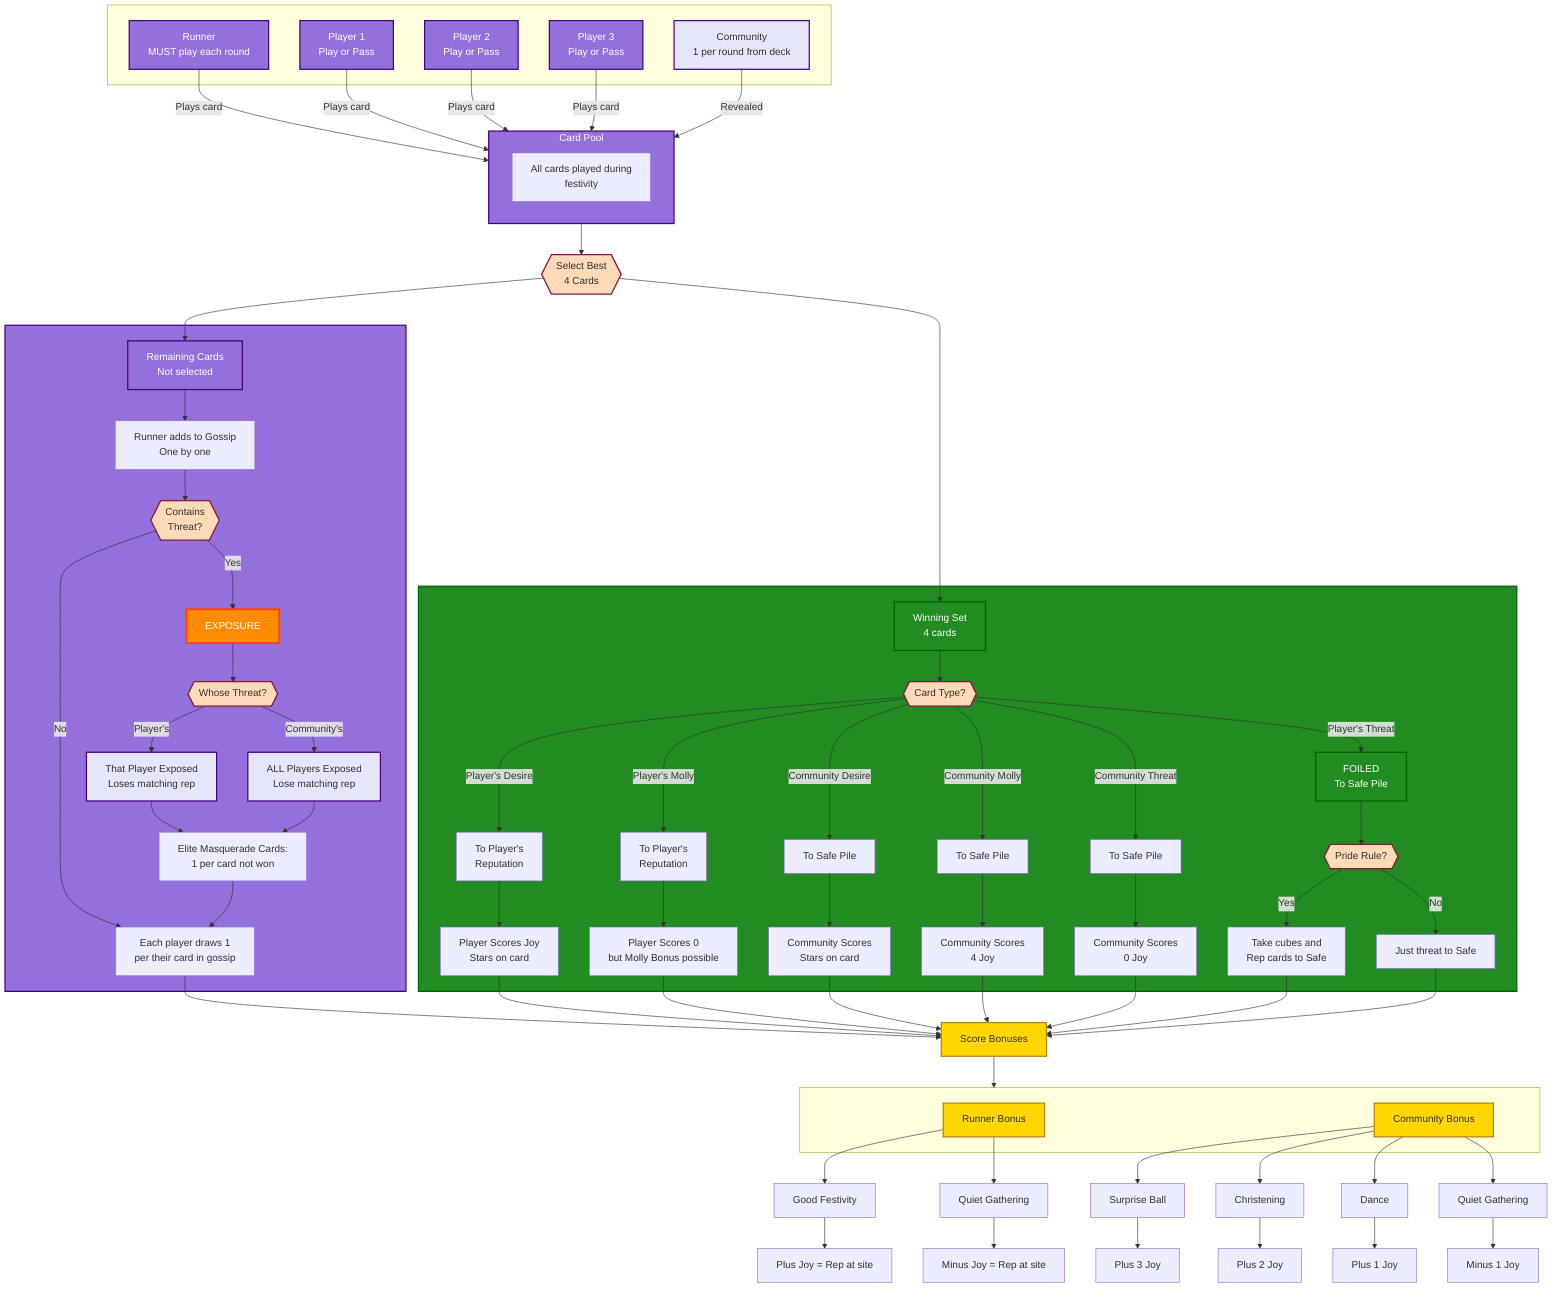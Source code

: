 flowchart TD
    %% Top Header Row
    subgraph header[" "]
        direction LR
        Runner["Runner<br/>MUST play each round"]
        P1["Player 1<br/>Play or Pass"]
        P2["Player 2<br/>Play or Pass"]
        P3["Player 3<br/>Play or Pass"]
        Community["Community<br/>1 per round from deck"]
    end
    
    %% Card Pool
    subgraph pool["Card Pool"]
        AllCards["All cards played during<br/>festivity"]
    end
    
    Runner -->|Plays card| pool
    P1 -->|Plays card| pool
    P2 -->|Plays card| pool
    P3 -->|Plays card| pool
    Community -->|Revealed| pool
    
    %% Selection
    pool --> SelectBest{{"Select Best<br/>4 Cards"}}
    
    %% Two main branches
    SelectBest --> RemCards
    SelectBest --> WinningSet
    
    %% LEFT BRANCH - Remaining Cards
    subgraph left[" "]
        RemCards["Remaining Cards<br/>Not selected"]
        
        RemCards --> RunnerGossip["Runner adds to Gossip<br/>One by one"]
        
        RunnerGossip --> CheckThreat{{"Contains<br/>Threat?"}}
        
        CheckThreat -->|Yes| EXPOSURE["EXPOSURE"]
        CheckThreat -->|No| DrawPlayers
        
        EXPOSURE --> WhoseThreat{{"Whose Threat?"}}
        
        WhoseThreat -->|Player's| PlayerExposed["That Player Exposed<br/>Loses matching rep"]
        WhoseThreat -->|Community's| AllExposed["ALL Players Exposed<br/>Lose matching rep"]
        
        PlayerExposed --> EliteMasq["Elite Masquerade Cards:<br/>1 per card not won"]
        AllExposed --> EliteMasq
        
        EliteMasq --> DrawPlayers["Each player draws 1<br/>per their card in gossip"]
    end
    
    %% RIGHT BRANCH - Winning Set
    subgraph right[" "]
        WinningSet["Winning Set<br/>4 cards"]
        
        WinningSet --> CardType{{"Card Type?"}}
        
        CardType -->|Player's Desire| PlayerDesire["To Player's<br/>Reputation"]
        CardType -->|Player's Molly| PlayerMolly["To Player's<br/>Reputation"]
        CardType -->|Community Desire| CommDesire["To Safe Pile"]
        CardType -->|Community Molly| CommMolly["To Safe Pile"]
        CardType -->|Community Threat| CommThreat["To Safe Pile"]
        CardType -->|Player's Threat| PlayerThreat["FOILED<br/>To Safe Pile"]
        
        PlayerDesire --> ScoreJoy["Player Scores Joy<br/>Stars on card"]
        PlayerMolly --> MollyBonus["Player Scores 0<br/>but Molly Bonus possible"]
        CommDesire --> CommScore["Community Scores<br/>Stars on card"]
        CommMolly --> CommScore2["Community Scores<br/>4 Joy"]
        CommThreat --> CommScore3["Community Scores<br/>0 Joy"]
        PlayerThreat --> PrideRule{{"Pride Rule?"}}
        
        PrideRule -->|Yes| TakeCubes["Take cubes and<br/>Rep cards to Safe"]
        PrideRule -->|No| JustThreat["Just threat to Safe"]
    end
    
    %% Bottom Score Bonuses Section
    DrawPlayers --> ScoreBonuses["Score Bonuses"]
    ScoreJoy --> ScoreBonuses
    MollyBonus --> ScoreBonuses
    CommScore --> ScoreBonuses
    CommScore2 --> ScoreBonuses
    CommScore3 --> ScoreBonuses
    TakeCubes --> ScoreBonuses
    JustThreat --> ScoreBonuses
    
    %% Bonus Types
    subgraph bonuses[" "]
        direction LR
        RunnerBonus["Runner Bonus"]
        CommunityBonus["Community Bonus"]
    end
    
    ScoreBonuses --> bonuses
    
    %% Runner Bonus Details
    RunnerBonus --> GoodFestivity["Good Festivity"]
    RunnerBonus --> QuietGathering["Quiet Gathering"]
    
    GoodFestivity --> PlusJoyRep["Plus Joy = Rep at site"]
    QuietGathering --> MinusJoyRep["Minus Joy = Rep at site"]
    
    %% Community Bonus Details
    CommunityBonus --> SurpriseBall["Surprise Ball"]
    CommunityBonus --> Christening["Christening"]
    CommunityBonus --> Dance["Dance"]
    CommunityBonus --> QuietGatheringComm["Quiet Gathering"]
    
    SurpriseBall --> Plus3Joy["Plus 3 Joy"]
    Christening --> Plus2Joy["Plus 2 Joy"]
    Dance --> Plus1Joy["Plus 1 Joy"]
    QuietGatheringComm --> Minus1Joy["Minus 1 Joy"]
    
    %% Styling to match PNG
    classDef purple fill:#9370DB,stroke:#4B0082,stroke-width:2px,color:#fff
    classDef lightPurple fill:#E6E6FA,stroke:#4B0082,stroke-width:2px
    classDef pink fill:#FFB6C1,stroke:#8B1538,stroke-width:2px
    classDef orange fill:#FF8C00,stroke:#FF4500,stroke-width:3px,color:#fff
    classDef green fill:#228B22,stroke:#006400,stroke-width:2px,color:#fff
    classDef yellow fill:#FFD700,stroke:#B8860B,stroke-width:2px
    classDef decision fill:#FFDAB9,stroke:#8B1538,stroke-width:2px
    
    class Runner,P1,P2,P3 purple
    class Community lightPurple
    class pool purple
    class RemCards,left purple
    class WinningSet,right green
    class EXPOSURE orange
    class PlayerExposed,AllExposed lightPurple
    class PlayerThreat green
    class SelectBest,CheckThreat,WhoseThreat,CardType,PrideRule decision
    class ScoreBonuses yellow
    class RunnerBonus,CommunityBonus yellow